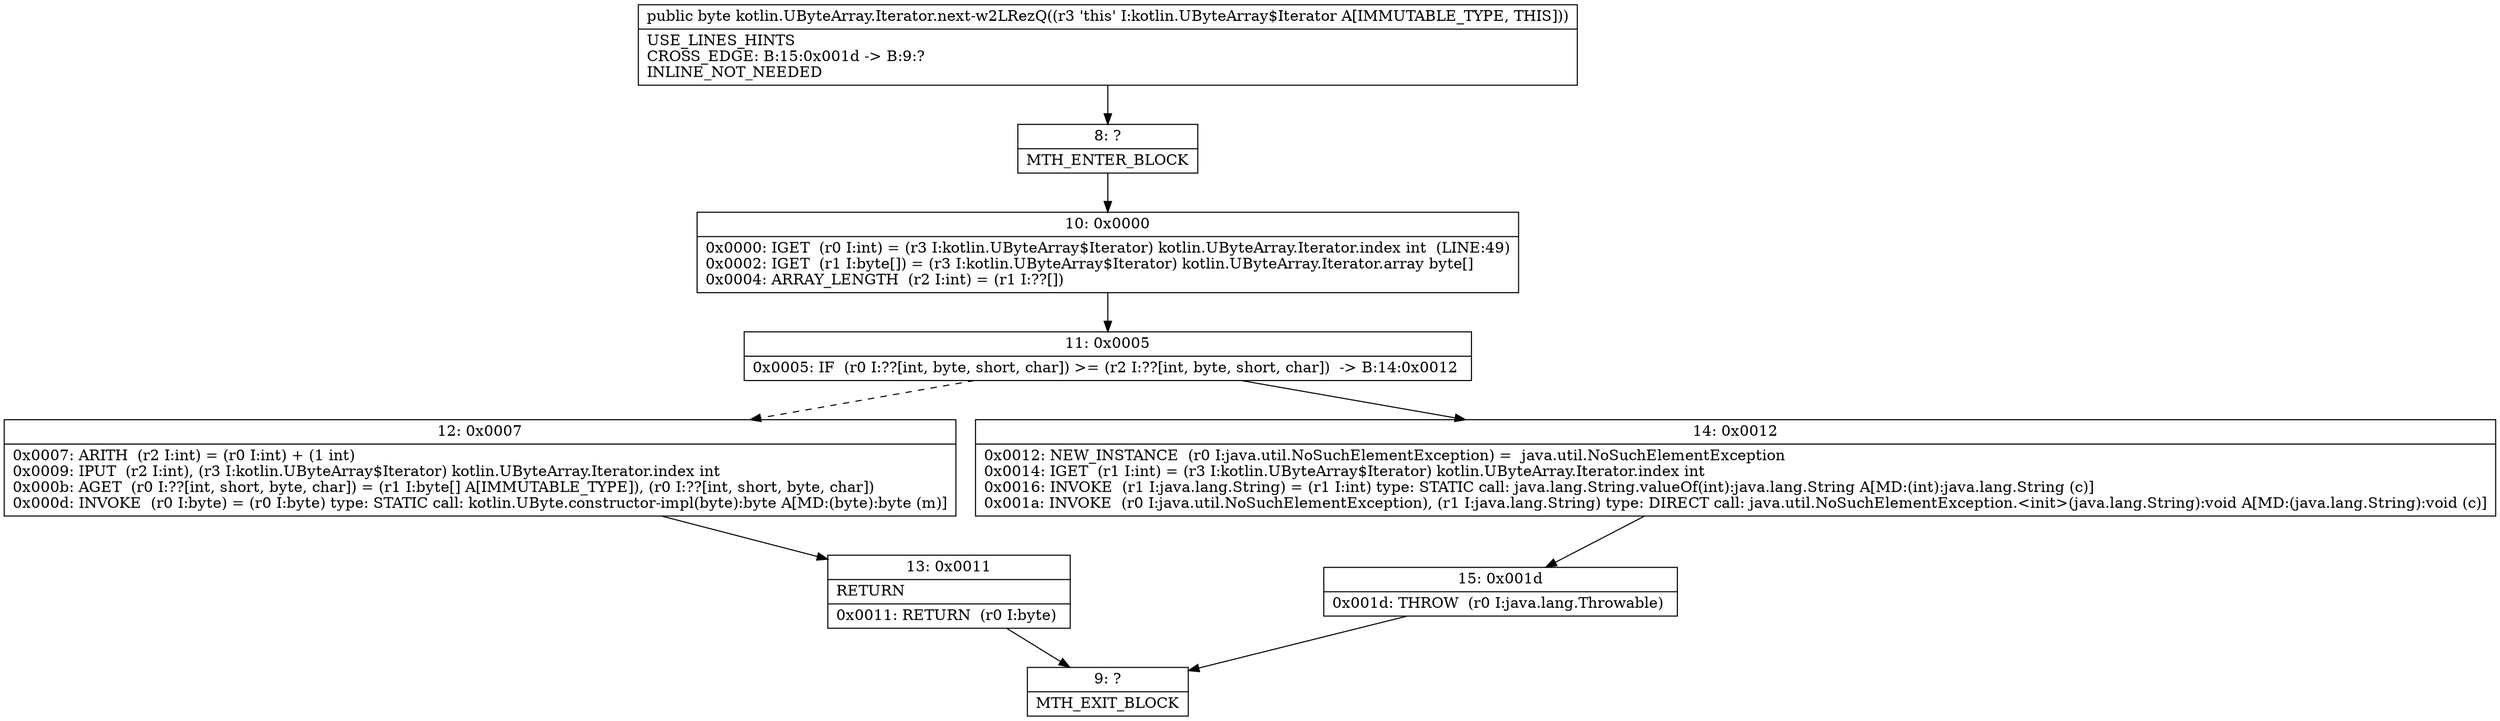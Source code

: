 digraph "CFG forkotlin.UByteArray.Iterator.next\-w2LRezQ()B" {
Node_8 [shape=record,label="{8\:\ ?|MTH_ENTER_BLOCK\l}"];
Node_10 [shape=record,label="{10\:\ 0x0000|0x0000: IGET  (r0 I:int) = (r3 I:kotlin.UByteArray$Iterator) kotlin.UByteArray.Iterator.index int  (LINE:49)\l0x0002: IGET  (r1 I:byte[]) = (r3 I:kotlin.UByteArray$Iterator) kotlin.UByteArray.Iterator.array byte[] \l0x0004: ARRAY_LENGTH  (r2 I:int) = (r1 I:??[]) \l}"];
Node_11 [shape=record,label="{11\:\ 0x0005|0x0005: IF  (r0 I:??[int, byte, short, char]) \>= (r2 I:??[int, byte, short, char])  \-\> B:14:0x0012 \l}"];
Node_12 [shape=record,label="{12\:\ 0x0007|0x0007: ARITH  (r2 I:int) = (r0 I:int) + (1 int) \l0x0009: IPUT  (r2 I:int), (r3 I:kotlin.UByteArray$Iterator) kotlin.UByteArray.Iterator.index int \l0x000b: AGET  (r0 I:??[int, short, byte, char]) = (r1 I:byte[] A[IMMUTABLE_TYPE]), (r0 I:??[int, short, byte, char]) \l0x000d: INVOKE  (r0 I:byte) = (r0 I:byte) type: STATIC call: kotlin.UByte.constructor\-impl(byte):byte A[MD:(byte):byte (m)]\l}"];
Node_13 [shape=record,label="{13\:\ 0x0011|RETURN\l|0x0011: RETURN  (r0 I:byte) \l}"];
Node_9 [shape=record,label="{9\:\ ?|MTH_EXIT_BLOCK\l}"];
Node_14 [shape=record,label="{14\:\ 0x0012|0x0012: NEW_INSTANCE  (r0 I:java.util.NoSuchElementException) =  java.util.NoSuchElementException \l0x0014: IGET  (r1 I:int) = (r3 I:kotlin.UByteArray$Iterator) kotlin.UByteArray.Iterator.index int \l0x0016: INVOKE  (r1 I:java.lang.String) = (r1 I:int) type: STATIC call: java.lang.String.valueOf(int):java.lang.String A[MD:(int):java.lang.String (c)]\l0x001a: INVOKE  (r0 I:java.util.NoSuchElementException), (r1 I:java.lang.String) type: DIRECT call: java.util.NoSuchElementException.\<init\>(java.lang.String):void A[MD:(java.lang.String):void (c)]\l}"];
Node_15 [shape=record,label="{15\:\ 0x001d|0x001d: THROW  (r0 I:java.lang.Throwable) \l}"];
MethodNode[shape=record,label="{public byte kotlin.UByteArray.Iterator.next\-w2LRezQ((r3 'this' I:kotlin.UByteArray$Iterator A[IMMUTABLE_TYPE, THIS]))  | USE_LINES_HINTS\lCROSS_EDGE: B:15:0x001d \-\> B:9:?\lINLINE_NOT_NEEDED\l}"];
MethodNode -> Node_8;Node_8 -> Node_10;
Node_10 -> Node_11;
Node_11 -> Node_12[style=dashed];
Node_11 -> Node_14;
Node_12 -> Node_13;
Node_13 -> Node_9;
Node_14 -> Node_15;
Node_15 -> Node_9;
}

